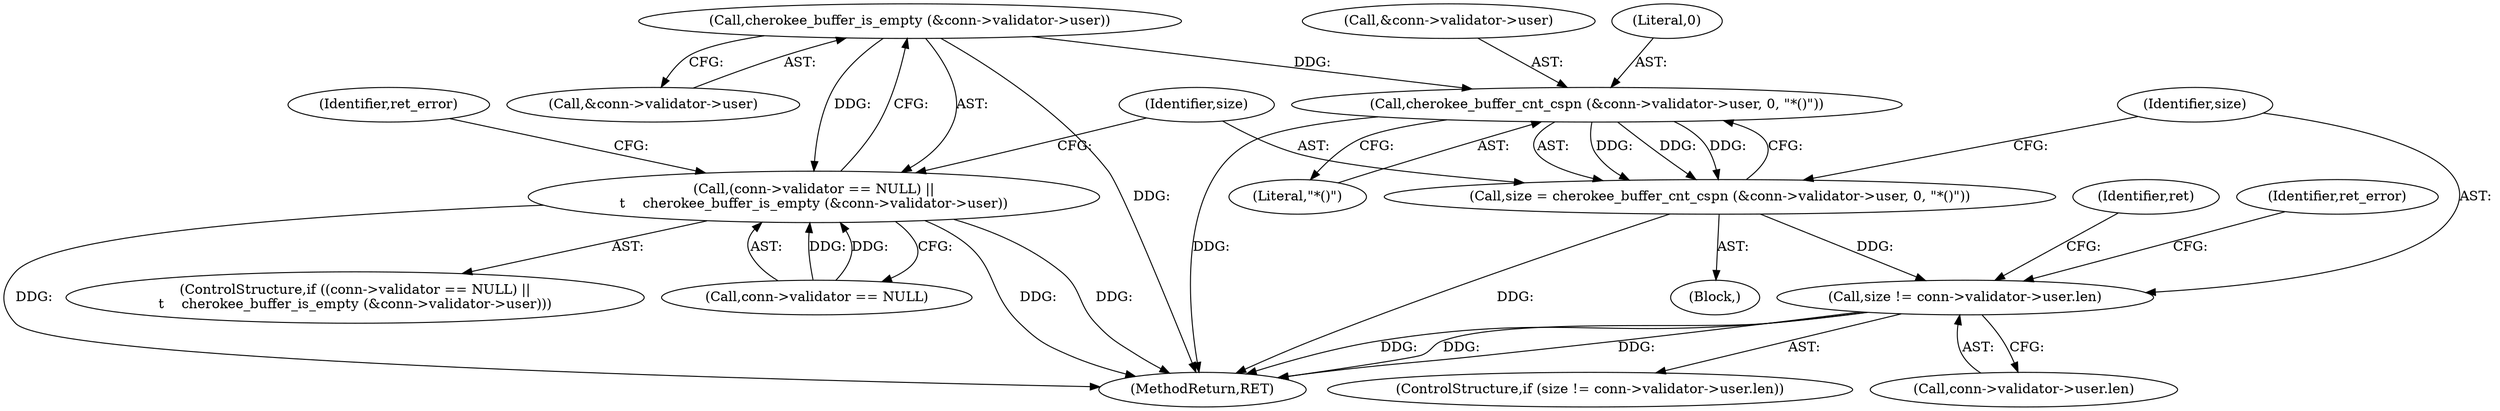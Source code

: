 digraph "1_webserver_fbda667221c51f0aa476a02366e0cf66cb012f88@del" {
"1000134" [label="(Call,cherokee_buffer_is_empty (&conn->validator->user))"];
"1000128" [label="(Call,(conn->validator == NULL) ||\n\t    cherokee_buffer_is_empty (&conn->validator->user))"];
"1000145" [label="(Call,cherokee_buffer_cnt_cspn (&conn->validator->user, 0, \"*()\"))"];
"1000143" [label="(Call,size = cherokee_buffer_cnt_cspn (&conn->validator->user, 0, \"*()\"))"];
"1000155" [label="(Call,size != conn->validator->user.len)"];
"1000127" [label="(ControlStructure,if ((conn->validator == NULL) ||\n\t    cherokee_buffer_is_empty (&conn->validator->user)))"];
"1000156" [label="(Identifier,size)"];
"1000145" [label="(Call,cherokee_buffer_cnt_cspn (&conn->validator->user, 0, \"*()\"))"];
"1000135" [label="(Call,&conn->validator->user)"];
"1000129" [label="(Call,conn->validator == NULL)"];
"1000327" [label="(MethodReturn,RET)"];
"1000167" [label="(Identifier,ret)"];
"1000112" [label="(Block,)"];
"1000153" [label="(Literal,\"*()\")"];
"1000146" [label="(Call,&conn->validator->user)"];
"1000142" [label="(Identifier,ret_error)"];
"1000154" [label="(ControlStructure,if (size != conn->validator->user.len))"];
"1000144" [label="(Identifier,size)"];
"1000143" [label="(Call,size = cherokee_buffer_cnt_cspn (&conn->validator->user, 0, \"*()\"))"];
"1000128" [label="(Call,(conn->validator == NULL) ||\n\t    cherokee_buffer_is_empty (&conn->validator->user))"];
"1000152" [label="(Literal,0)"];
"1000155" [label="(Call,size != conn->validator->user.len)"];
"1000157" [label="(Call,conn->validator->user.len)"];
"1000165" [label="(Identifier,ret_error)"];
"1000134" [label="(Call,cherokee_buffer_is_empty (&conn->validator->user))"];
"1000134" -> "1000128"  [label="AST: "];
"1000134" -> "1000135"  [label="CFG: "];
"1000135" -> "1000134"  [label="AST: "];
"1000128" -> "1000134"  [label="CFG: "];
"1000134" -> "1000327"  [label="DDG: "];
"1000134" -> "1000128"  [label="DDG: "];
"1000134" -> "1000145"  [label="DDG: "];
"1000128" -> "1000127"  [label="AST: "];
"1000128" -> "1000129"  [label="CFG: "];
"1000129" -> "1000128"  [label="AST: "];
"1000142" -> "1000128"  [label="CFG: "];
"1000144" -> "1000128"  [label="CFG: "];
"1000128" -> "1000327"  [label="DDG: "];
"1000128" -> "1000327"  [label="DDG: "];
"1000128" -> "1000327"  [label="DDG: "];
"1000129" -> "1000128"  [label="DDG: "];
"1000129" -> "1000128"  [label="DDG: "];
"1000145" -> "1000143"  [label="AST: "];
"1000145" -> "1000153"  [label="CFG: "];
"1000146" -> "1000145"  [label="AST: "];
"1000152" -> "1000145"  [label="AST: "];
"1000153" -> "1000145"  [label="AST: "];
"1000143" -> "1000145"  [label="CFG: "];
"1000145" -> "1000327"  [label="DDG: "];
"1000145" -> "1000143"  [label="DDG: "];
"1000145" -> "1000143"  [label="DDG: "];
"1000145" -> "1000143"  [label="DDG: "];
"1000143" -> "1000112"  [label="AST: "];
"1000144" -> "1000143"  [label="AST: "];
"1000156" -> "1000143"  [label="CFG: "];
"1000143" -> "1000327"  [label="DDG: "];
"1000143" -> "1000155"  [label="DDG: "];
"1000155" -> "1000154"  [label="AST: "];
"1000155" -> "1000157"  [label="CFG: "];
"1000156" -> "1000155"  [label="AST: "];
"1000157" -> "1000155"  [label="AST: "];
"1000165" -> "1000155"  [label="CFG: "];
"1000167" -> "1000155"  [label="CFG: "];
"1000155" -> "1000327"  [label="DDG: "];
"1000155" -> "1000327"  [label="DDG: "];
"1000155" -> "1000327"  [label="DDG: "];
}
